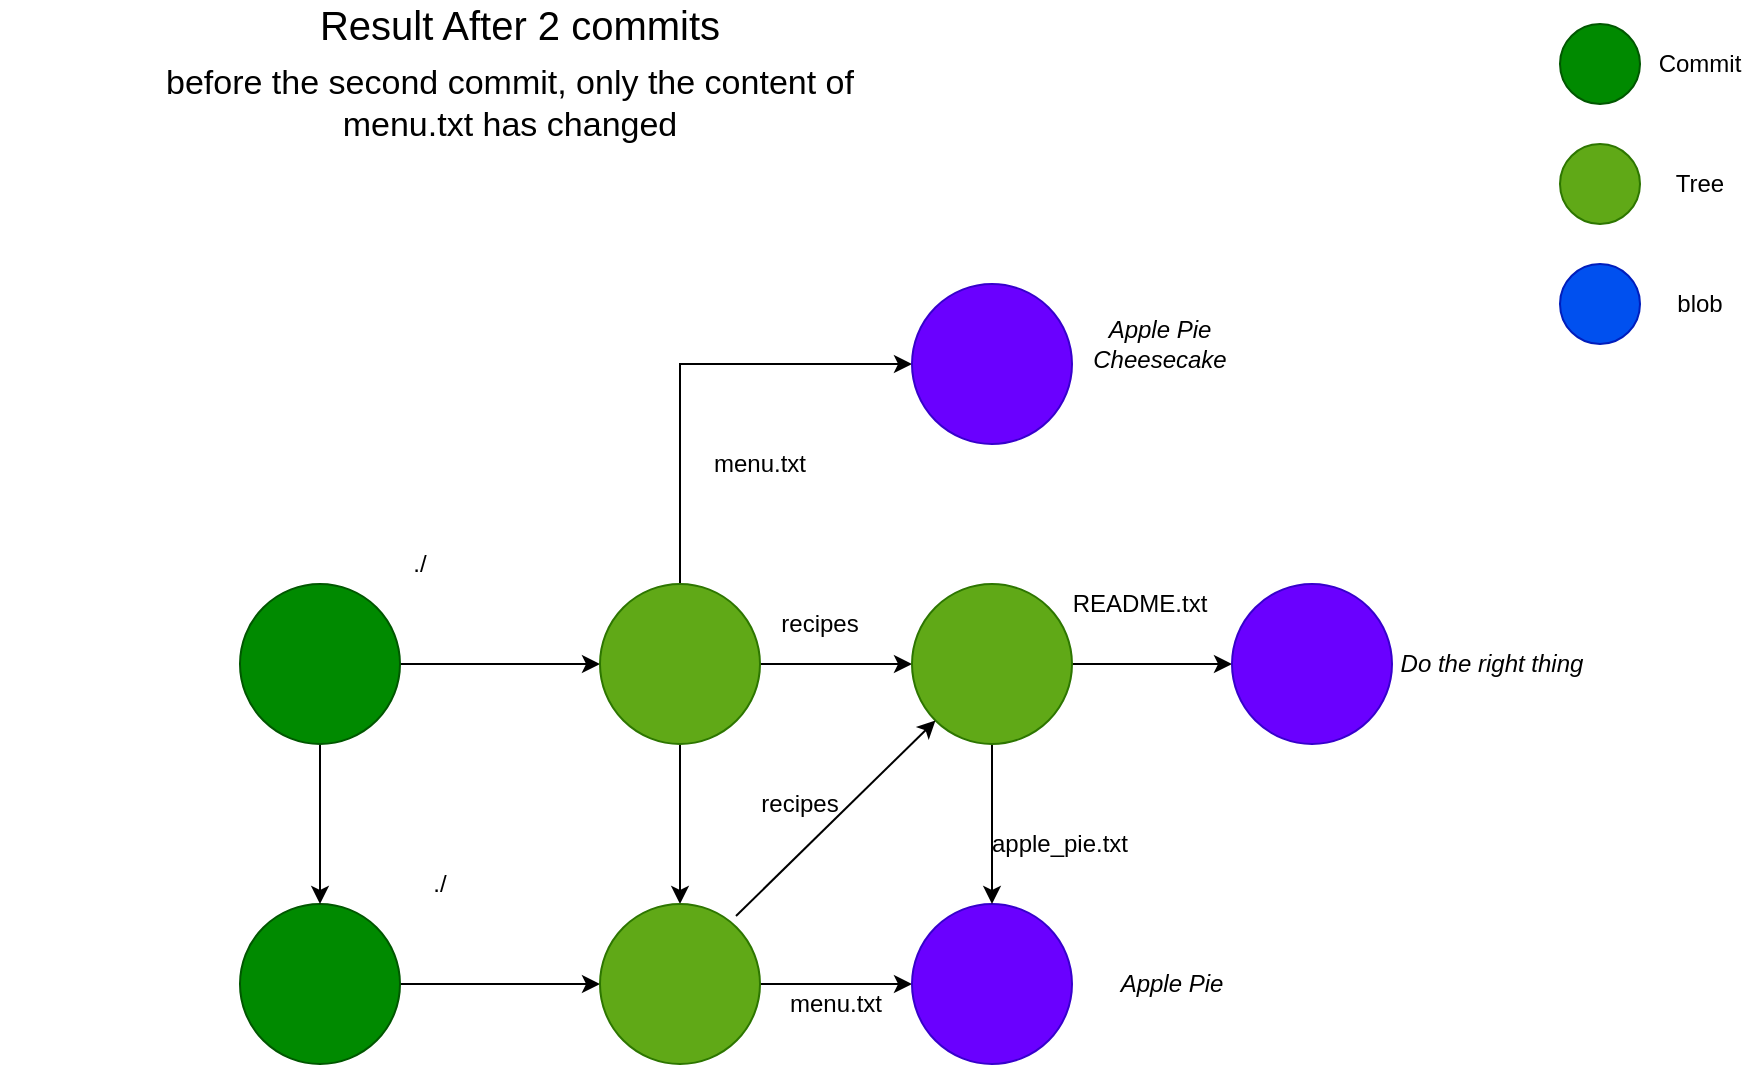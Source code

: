 <mxfile version="10.6.2" type="device"><diagram id="j_pll8nNG5TG5Pb5enD9" name="Page-1"><mxGraphModel dx="1394" dy="824" grid="1" gridSize="10" guides="1" tooltips="1" connect="1" arrows="1" fold="1" page="1" pageScale="1" pageWidth="1169" pageHeight="827" math="0" shadow="0"><root><mxCell id="0"/><mxCell id="1" parent="0"/><mxCell id="9r5B8SlSG-UY8xb6KQuO-14" value="" style="edgeStyle=orthogonalEdgeStyle;rounded=0;orthogonalLoop=1;jettySize=auto;html=1;" edge="1" parent="1" source="9r5B8SlSG-UY8xb6KQuO-1" target="9r5B8SlSG-UY8xb6KQuO-4"><mxGeometry relative="1" as="geometry"><mxPoint x="320" y="510" as="targetPoint"/></mxGeometry></mxCell><mxCell id="9r5B8SlSG-UY8xb6KQuO-1" value="" style="ellipse;whiteSpace=wrap;html=1;aspect=fixed;fillColor=#008a00;strokeColor=#005700;fontColor=#ffffff;" vertex="1" parent="1"><mxGeometry x="160" y="470" width="80" height="80" as="geometry"/></mxCell><mxCell id="9r5B8SlSG-UY8xb6KQuO-12" value="" style="edgeStyle=orthogonalEdgeStyle;rounded=0;orthogonalLoop=1;jettySize=auto;html=1;" edge="1" parent="1" source="9r5B8SlSG-UY8xb6KQuO-2" target="9r5B8SlSG-UY8xb6KQuO-3"><mxGeometry relative="1" as="geometry"><mxPoint x="320" y="350" as="targetPoint"/></mxGeometry></mxCell><mxCell id="9r5B8SlSG-UY8xb6KQuO-15" style="edgeStyle=orthogonalEdgeStyle;rounded=0;orthogonalLoop=1;jettySize=auto;html=1;" edge="1" parent="1" source="9r5B8SlSG-UY8xb6KQuO-2" target="9r5B8SlSG-UY8xb6KQuO-1"><mxGeometry relative="1" as="geometry"/></mxCell><mxCell id="9r5B8SlSG-UY8xb6KQuO-2" value="" style="ellipse;whiteSpace=wrap;html=1;aspect=fixed;fillColor=#008a00;strokeColor=#005700;fontColor=#ffffff;" vertex="1" parent="1"><mxGeometry x="160" y="310" width="80" height="80" as="geometry"/></mxCell><mxCell id="9r5B8SlSG-UY8xb6KQuO-16" style="edgeStyle=orthogonalEdgeStyle;rounded=0;orthogonalLoop=1;jettySize=auto;html=1;entryX=0;entryY=0.5;entryDx=0;entryDy=0;exitX=0.5;exitY=0;exitDx=0;exitDy=0;" edge="1" parent="1" source="9r5B8SlSG-UY8xb6KQuO-3" target="9r5B8SlSG-UY8xb6KQuO-7"><mxGeometry relative="1" as="geometry"/></mxCell><mxCell id="9r5B8SlSG-UY8xb6KQuO-17" style="edgeStyle=orthogonalEdgeStyle;rounded=0;orthogonalLoop=1;jettySize=auto;html=1;entryX=0;entryY=0.5;entryDx=0;entryDy=0;" edge="1" parent="1" source="9r5B8SlSG-UY8xb6KQuO-3" target="9r5B8SlSG-UY8xb6KQuO-6"><mxGeometry relative="1" as="geometry"/></mxCell><mxCell id="9r5B8SlSG-UY8xb6KQuO-18" style="edgeStyle=orthogonalEdgeStyle;rounded=0;orthogonalLoop=1;jettySize=auto;html=1;entryX=0.5;entryY=0;entryDx=0;entryDy=0;" edge="1" parent="1" source="9r5B8SlSG-UY8xb6KQuO-3" target="9r5B8SlSG-UY8xb6KQuO-4"><mxGeometry relative="1" as="geometry"/></mxCell><mxCell id="9r5B8SlSG-UY8xb6KQuO-3" value="" style="ellipse;whiteSpace=wrap;html=1;aspect=fixed;fillColor=#60a917;strokeColor=#2D7600;fontColor=#ffffff;" vertex="1" parent="1"><mxGeometry x="340" y="310" width="80" height="80" as="geometry"/></mxCell><mxCell id="9r5B8SlSG-UY8xb6KQuO-20" style="edgeStyle=orthogonalEdgeStyle;rounded=0;orthogonalLoop=1;jettySize=auto;html=1;entryX=0;entryY=0.5;entryDx=0;entryDy=0;" edge="1" parent="1" source="9r5B8SlSG-UY8xb6KQuO-4" target="9r5B8SlSG-UY8xb6KQuO-5"><mxGeometry relative="1" as="geometry"/></mxCell><mxCell id="9r5B8SlSG-UY8xb6KQuO-4" value="" style="ellipse;whiteSpace=wrap;html=1;aspect=fixed;fillColor=#60a917;strokeColor=#2D7600;fontColor=#ffffff;" vertex="1" parent="1"><mxGeometry x="340" y="470" width="80" height="80" as="geometry"/></mxCell><mxCell id="9r5B8SlSG-UY8xb6KQuO-5" value="" style="ellipse;whiteSpace=wrap;html=1;aspect=fixed;fillColor=#6a00ff;strokeColor=#3700CC;fontColor=#ffffff;" vertex="1" parent="1"><mxGeometry x="496" y="470" width="80" height="80" as="geometry"/></mxCell><mxCell id="9r5B8SlSG-UY8xb6KQuO-10" value="" style="edgeStyle=orthogonalEdgeStyle;rounded=0;orthogonalLoop=1;jettySize=auto;html=1;" edge="1" parent="1" source="9r5B8SlSG-UY8xb6KQuO-6" target="9r5B8SlSG-UY8xb6KQuO-9"><mxGeometry relative="1" as="geometry"/></mxCell><mxCell id="9r5B8SlSG-UY8xb6KQuO-19" style="edgeStyle=orthogonalEdgeStyle;rounded=0;orthogonalLoop=1;jettySize=auto;html=1;entryX=0.5;entryY=0;entryDx=0;entryDy=0;" edge="1" parent="1" source="9r5B8SlSG-UY8xb6KQuO-6" target="9r5B8SlSG-UY8xb6KQuO-5"><mxGeometry relative="1" as="geometry"/></mxCell><mxCell id="9r5B8SlSG-UY8xb6KQuO-6" value="" style="ellipse;whiteSpace=wrap;html=1;aspect=fixed;fillColor=#60a917;strokeColor=#2D7600;fontColor=#ffffff;" vertex="1" parent="1"><mxGeometry x="496" y="310" width="80" height="80" as="geometry"/></mxCell><mxCell id="9r5B8SlSG-UY8xb6KQuO-9" value="" style="ellipse;whiteSpace=wrap;html=1;aspect=fixed;fillColor=#6a00ff;strokeColor=#3700CC;fontColor=#ffffff;" vertex="1" parent="1"><mxGeometry x="656" y="310" width="80" height="80" as="geometry"/></mxCell><mxCell id="9r5B8SlSG-UY8xb6KQuO-7" value="" style="ellipse;whiteSpace=wrap;html=1;aspect=fixed;fillColor=#6a00ff;strokeColor=#3700CC;fontColor=#ffffff;" vertex="1" parent="1"><mxGeometry x="496" y="160" width="80" height="80" as="geometry"/></mxCell><mxCell id="9r5B8SlSG-UY8xb6KQuO-21" value="" style="ellipse;whiteSpace=wrap;html=1;aspect=fixed;fillColor=#008a00;strokeColor=#005700;fontColor=#ffffff;" vertex="1" parent="1"><mxGeometry x="820" y="30" width="40" height="40" as="geometry"/></mxCell><mxCell id="9r5B8SlSG-UY8xb6KQuO-22" value="" style="ellipse;whiteSpace=wrap;html=1;aspect=fixed;fillColor=#60a917;strokeColor=#2D7600;fontColor=#ffffff;" vertex="1" parent="1"><mxGeometry x="820" y="90" width="40" height="40" as="geometry"/></mxCell><mxCell id="9r5B8SlSG-UY8xb6KQuO-23" value="" style="ellipse;whiteSpace=wrap;html=1;aspect=fixed;fillColor=#0050ef;strokeColor=#001DBC;fontColor=#ffffff;" vertex="1" parent="1"><mxGeometry x="820" y="150" width="40" height="40" as="geometry"/></mxCell><mxCell id="9r5B8SlSG-UY8xb6KQuO-27" value="" style="endArrow=classic;html=1;entryX=0;entryY=1;entryDx=0;entryDy=0;exitX=0.85;exitY=0.075;exitDx=0;exitDy=0;exitPerimeter=0;" edge="1" parent="1" source="9r5B8SlSG-UY8xb6KQuO-4" target="9r5B8SlSG-UY8xb6KQuO-6"><mxGeometry width="50" height="50" relative="1" as="geometry"><mxPoint x="400" y="480" as="sourcePoint"/><mxPoint x="450" y="430" as="targetPoint"/></mxGeometry></mxCell><mxCell id="9r5B8SlSG-UY8xb6KQuO-28" value="Commit" style="text;html=1;strokeColor=none;fillColor=none;align=center;verticalAlign=middle;whiteSpace=wrap;rounded=0;" vertex="1" parent="1"><mxGeometry x="870" y="40" width="40" height="20" as="geometry"/></mxCell><mxCell id="9r5B8SlSG-UY8xb6KQuO-29" value="Tree" style="text;html=1;strokeColor=none;fillColor=none;align=center;verticalAlign=middle;whiteSpace=wrap;rounded=0;" vertex="1" parent="1"><mxGeometry x="870" y="100" width="40" height="20" as="geometry"/></mxCell><mxCell id="9r5B8SlSG-UY8xb6KQuO-32" value="blob" style="text;html=1;strokeColor=none;fillColor=none;align=center;verticalAlign=middle;whiteSpace=wrap;rounded=0;" vertex="1" parent="1"><mxGeometry x="870" y="160" width="40" height="20" as="geometry"/></mxCell><mxCell id="9r5B8SlSG-UY8xb6KQuO-34" value="./" style="text;html=1;strokeColor=none;fillColor=none;align=center;verticalAlign=middle;whiteSpace=wrap;rounded=0;" vertex="1" parent="1"><mxGeometry x="230" y="290" width="40" height="20" as="geometry"/></mxCell><mxCell id="9r5B8SlSG-UY8xb6KQuO-37" value="./" style="text;html=1;strokeColor=none;fillColor=none;align=center;verticalAlign=middle;whiteSpace=wrap;rounded=0;" vertex="1" parent="1"><mxGeometry x="240" y="450" width="40" height="20" as="geometry"/></mxCell><mxCell id="9r5B8SlSG-UY8xb6KQuO-38" value="recipes" style="text;html=1;strokeColor=none;fillColor=none;align=center;verticalAlign=middle;whiteSpace=wrap;rounded=0;" vertex="1" parent="1"><mxGeometry x="430" y="320" width="40" height="20" as="geometry"/></mxCell><mxCell id="9r5B8SlSG-UY8xb6KQuO-40" value="menu.txt" style="text;html=1;strokeColor=none;fillColor=none;align=center;verticalAlign=middle;whiteSpace=wrap;rounded=0;" vertex="1" parent="1"><mxGeometry x="400" y="240" width="40" height="20" as="geometry"/></mxCell><mxCell id="9r5B8SlSG-UY8xb6KQuO-41" value="recipes" style="text;html=1;strokeColor=none;fillColor=none;align=center;verticalAlign=middle;whiteSpace=wrap;rounded=0;" vertex="1" parent="1"><mxGeometry x="420" y="410" width="40" height="20" as="geometry"/></mxCell><mxCell id="9r5B8SlSG-UY8xb6KQuO-42" value="menu.txt" style="text;html=1;strokeColor=none;fillColor=none;align=center;verticalAlign=middle;whiteSpace=wrap;rounded=0;" vertex="1" parent="1"><mxGeometry x="438" y="510" width="40" height="20" as="geometry"/></mxCell><mxCell id="9r5B8SlSG-UY8xb6KQuO-43" value="apple_pie.txt" style="text;html=1;strokeColor=none;fillColor=none;align=center;verticalAlign=middle;whiteSpace=wrap;rounded=0;" vertex="1" parent="1"><mxGeometry x="550" y="430" width="40" height="20" as="geometry"/></mxCell><mxCell id="9r5B8SlSG-UY8xb6KQuO-46" value="README.txt" style="text;html=1;strokeColor=none;fillColor=none;align=center;verticalAlign=middle;whiteSpace=wrap;rounded=0;" vertex="1" parent="1"><mxGeometry x="590" y="310" width="40" height="20" as="geometry"/></mxCell><mxCell id="9r5B8SlSG-UY8xb6KQuO-47" value="&lt;i&gt;Apple Pie&lt;br&gt;Cheesecake&lt;br&gt;&lt;/i&gt;" style="text;html=1;strokeColor=none;fillColor=none;align=center;verticalAlign=middle;whiteSpace=wrap;rounded=0;" vertex="1" parent="1"><mxGeometry x="570" y="180" width="100" height="20" as="geometry"/></mxCell><mxCell id="9r5B8SlSG-UY8xb6KQuO-48" value="&lt;i&gt;Do the right thing&lt;br&gt;&lt;/i&gt;" style="text;html=1;strokeColor=none;fillColor=none;align=center;verticalAlign=middle;whiteSpace=wrap;rounded=0;" vertex="1" parent="1"><mxGeometry x="736" y="340" width="100" height="20" as="geometry"/></mxCell><mxCell id="9r5B8SlSG-UY8xb6KQuO-49" value="&lt;i&gt;Apple Pie&lt;br&gt;&lt;/i&gt;" style="text;html=1;strokeColor=none;fillColor=none;align=center;verticalAlign=middle;whiteSpace=wrap;rounded=0;" vertex="1" parent="1"><mxGeometry x="576" y="500" width="100" height="20" as="geometry"/></mxCell><mxCell id="9r5B8SlSG-UY8xb6KQuO-50" value="Result After 2 commits" style="text;html=1;strokeColor=none;fillColor=none;align=center;verticalAlign=middle;whiteSpace=wrap;rounded=0;fontSize=20;" vertex="1" parent="1"><mxGeometry x="40" y="20" width="520" height="20" as="geometry"/></mxCell><mxCell id="9r5B8SlSG-UY8xb6KQuO-51" value="before the second commit, only the content of menu.txt has changed" style="text;html=1;strokeColor=none;fillColor=none;align=center;verticalAlign=middle;whiteSpace=wrap;rounded=0;labelPosition=center;verticalLabelPosition=middle;fontSize=17;" vertex="1" parent="1"><mxGeometry x="120" y="60" width="350" height="20" as="geometry"/></mxCell></root></mxGraphModel></diagram></mxfile>